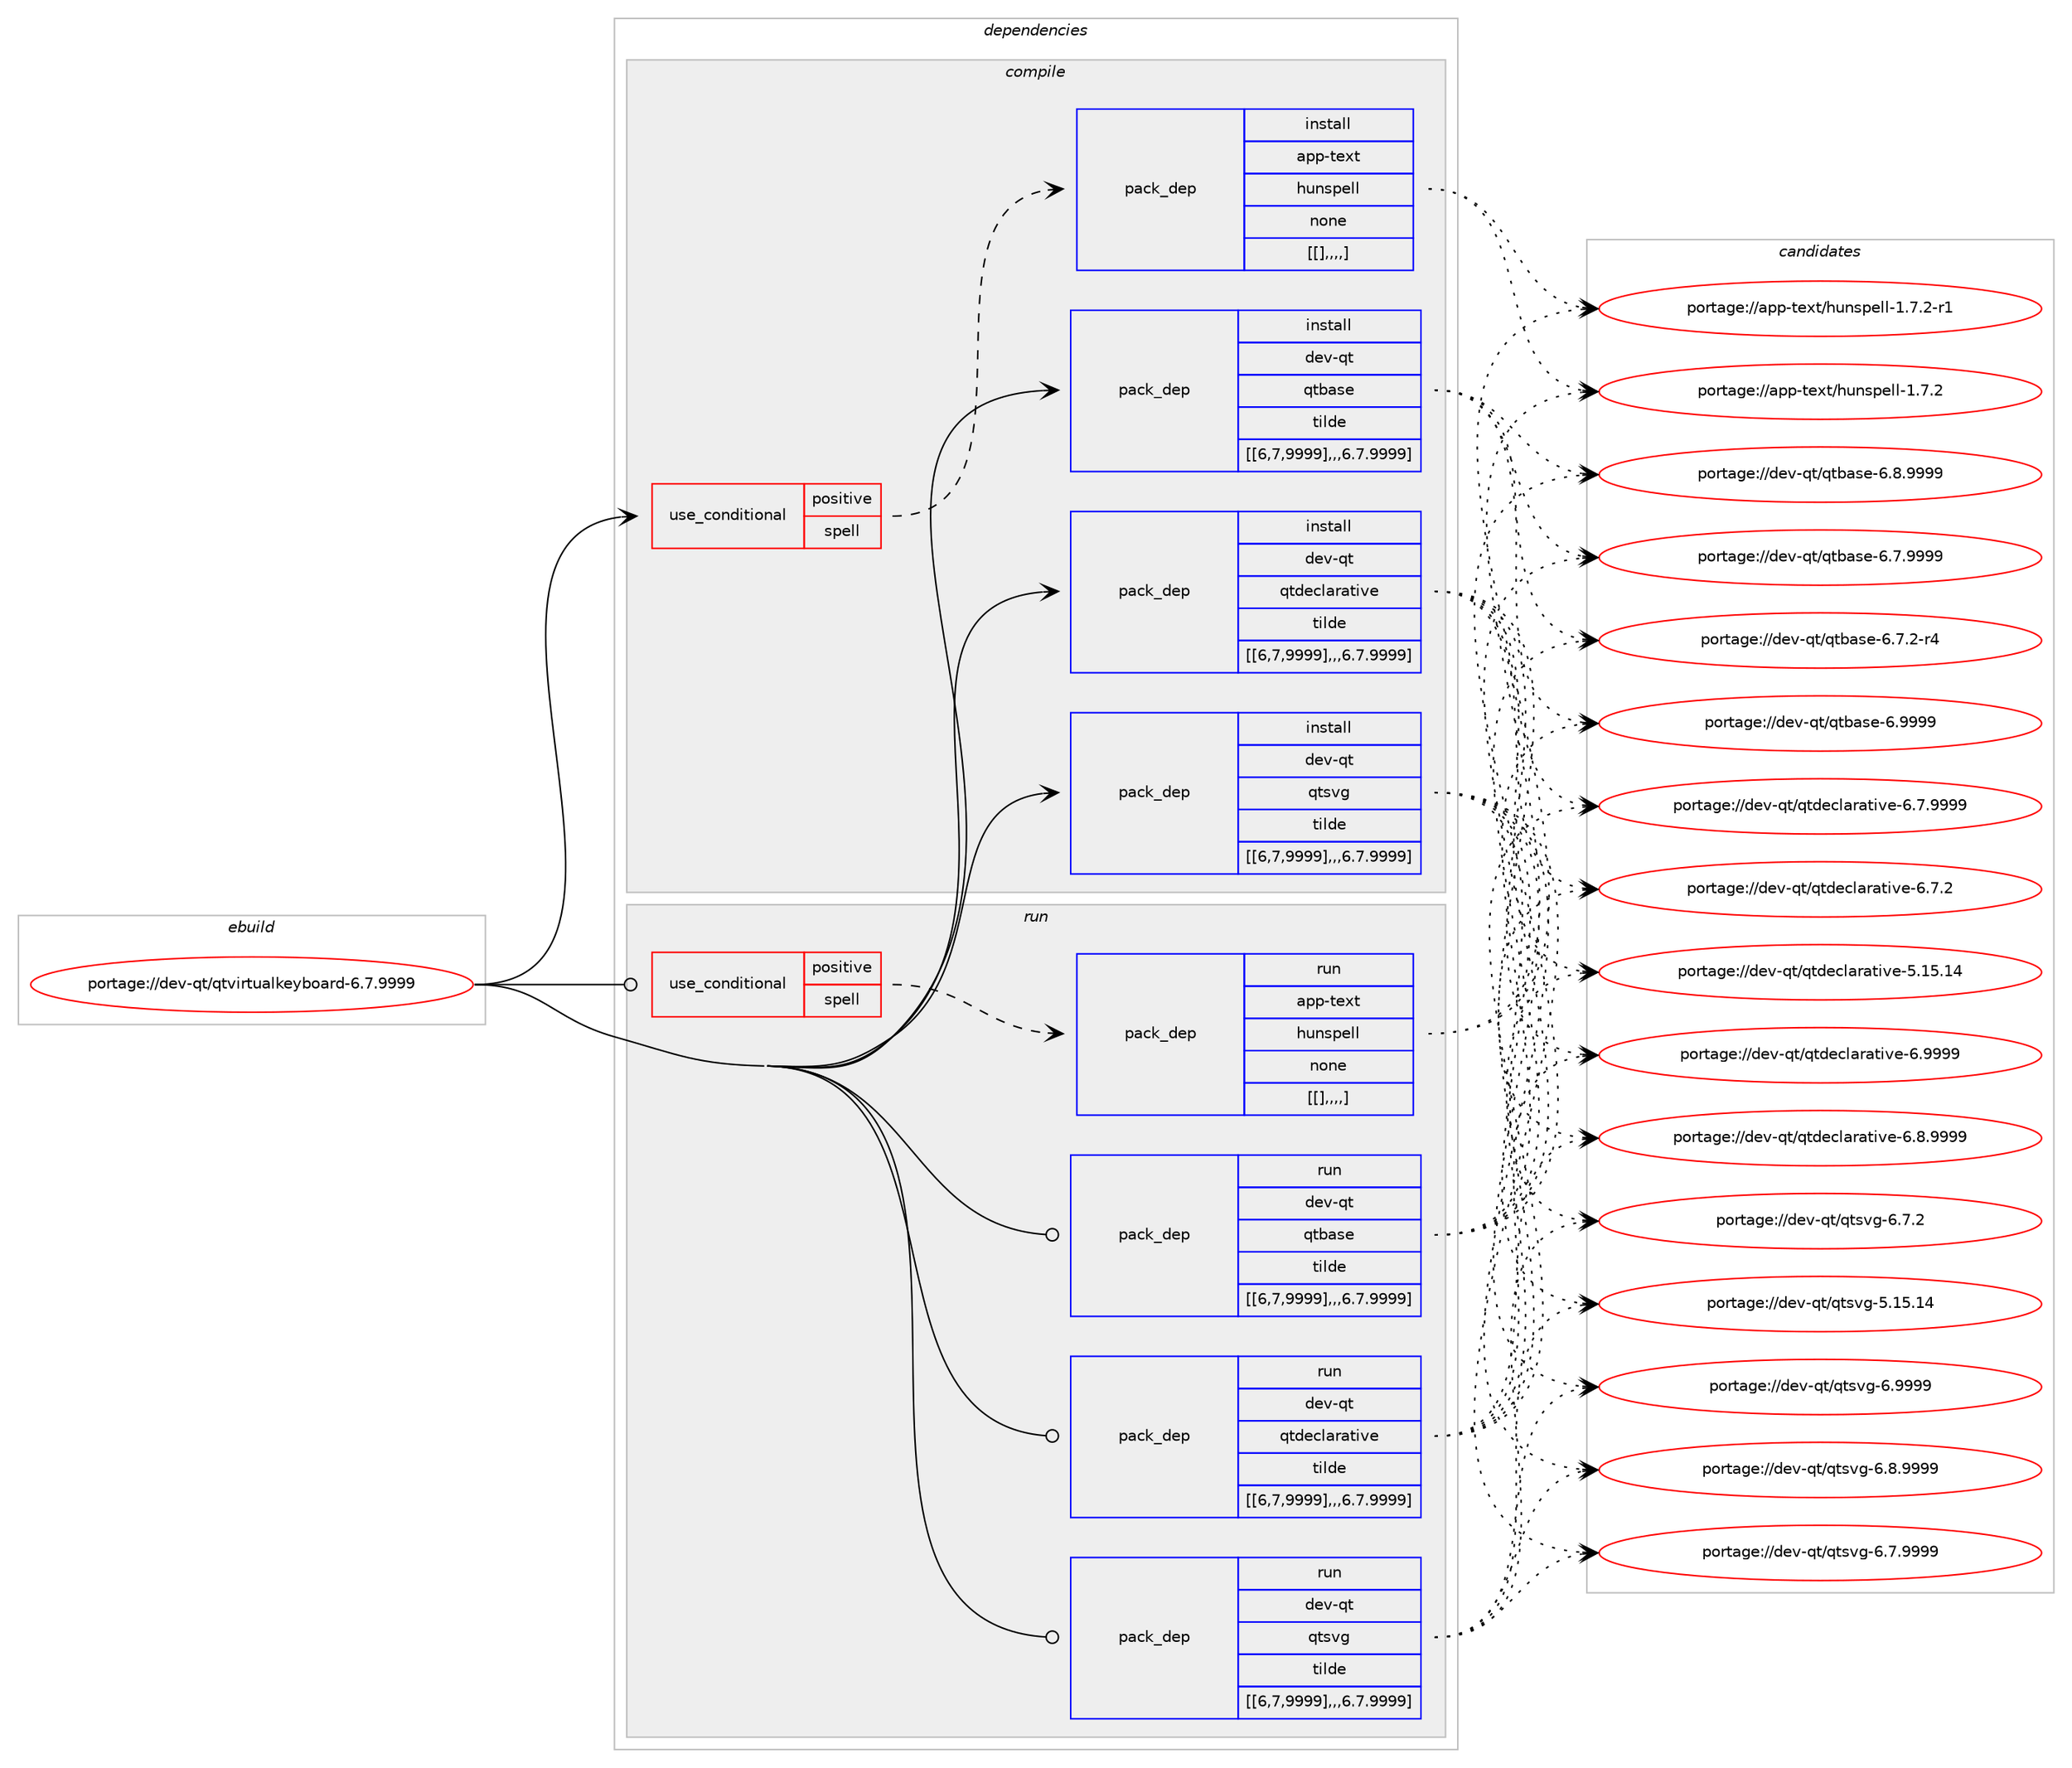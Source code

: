 digraph prolog {

# *************
# Graph options
# *************

newrank=true;
concentrate=true;
compound=true;
graph [rankdir=LR,fontname=Helvetica,fontsize=10,ranksep=1.5];#, ranksep=2.5, nodesep=0.2];
edge  [arrowhead=vee];
node  [fontname=Helvetica,fontsize=10];

# **********
# The ebuild
# **********

subgraph cluster_leftcol {
color=gray;
label=<<i>ebuild</i>>;
id [label="portage://dev-qt/qtvirtualkeyboard-6.7.9999", color=red, width=4, href="../dev-qt/qtvirtualkeyboard-6.7.9999.svg"];
}

# ****************
# The dependencies
# ****************

subgraph cluster_midcol {
color=gray;
label=<<i>dependencies</i>>;
subgraph cluster_compile {
fillcolor="#eeeeee";
style=filled;
label=<<i>compile</i>>;
subgraph cond44345 {
dependency174713 [label=<<TABLE BORDER="0" CELLBORDER="1" CELLSPACING="0" CELLPADDING="4"><TR><TD ROWSPAN="3" CELLPADDING="10">use_conditional</TD></TR><TR><TD>positive</TD></TR><TR><TD>spell</TD></TR></TABLE>>, shape=none, color=red];
subgraph pack129105 {
dependency174714 [label=<<TABLE BORDER="0" CELLBORDER="1" CELLSPACING="0" CELLPADDING="4" WIDTH="220"><TR><TD ROWSPAN="6" CELLPADDING="30">pack_dep</TD></TR><TR><TD WIDTH="110">install</TD></TR><TR><TD>app-text</TD></TR><TR><TD>hunspell</TD></TR><TR><TD>none</TD></TR><TR><TD>[[],,,,]</TD></TR></TABLE>>, shape=none, color=blue];
}
dependency174713:e -> dependency174714:w [weight=20,style="dashed",arrowhead="vee"];
}
id:e -> dependency174713:w [weight=20,style="solid",arrowhead="vee"];
subgraph pack129106 {
dependency174715 [label=<<TABLE BORDER="0" CELLBORDER="1" CELLSPACING="0" CELLPADDING="4" WIDTH="220"><TR><TD ROWSPAN="6" CELLPADDING="30">pack_dep</TD></TR><TR><TD WIDTH="110">install</TD></TR><TR><TD>dev-qt</TD></TR><TR><TD>qtbase</TD></TR><TR><TD>tilde</TD></TR><TR><TD>[[6,7,9999],,,6.7.9999]</TD></TR></TABLE>>, shape=none, color=blue];
}
id:e -> dependency174715:w [weight=20,style="solid",arrowhead="vee"];
subgraph pack129107 {
dependency174716 [label=<<TABLE BORDER="0" CELLBORDER="1" CELLSPACING="0" CELLPADDING="4" WIDTH="220"><TR><TD ROWSPAN="6" CELLPADDING="30">pack_dep</TD></TR><TR><TD WIDTH="110">install</TD></TR><TR><TD>dev-qt</TD></TR><TR><TD>qtdeclarative</TD></TR><TR><TD>tilde</TD></TR><TR><TD>[[6,7,9999],,,6.7.9999]</TD></TR></TABLE>>, shape=none, color=blue];
}
id:e -> dependency174716:w [weight=20,style="solid",arrowhead="vee"];
subgraph pack129108 {
dependency174717 [label=<<TABLE BORDER="0" CELLBORDER="1" CELLSPACING="0" CELLPADDING="4" WIDTH="220"><TR><TD ROWSPAN="6" CELLPADDING="30">pack_dep</TD></TR><TR><TD WIDTH="110">install</TD></TR><TR><TD>dev-qt</TD></TR><TR><TD>qtsvg</TD></TR><TR><TD>tilde</TD></TR><TR><TD>[[6,7,9999],,,6.7.9999]</TD></TR></TABLE>>, shape=none, color=blue];
}
id:e -> dependency174717:w [weight=20,style="solid",arrowhead="vee"];
}
subgraph cluster_compileandrun {
fillcolor="#eeeeee";
style=filled;
label=<<i>compile and run</i>>;
}
subgraph cluster_run {
fillcolor="#eeeeee";
style=filled;
label=<<i>run</i>>;
subgraph cond44346 {
dependency174718 [label=<<TABLE BORDER="0" CELLBORDER="1" CELLSPACING="0" CELLPADDING="4"><TR><TD ROWSPAN="3" CELLPADDING="10">use_conditional</TD></TR><TR><TD>positive</TD></TR><TR><TD>spell</TD></TR></TABLE>>, shape=none, color=red];
subgraph pack129109 {
dependency174719 [label=<<TABLE BORDER="0" CELLBORDER="1" CELLSPACING="0" CELLPADDING="4" WIDTH="220"><TR><TD ROWSPAN="6" CELLPADDING="30">pack_dep</TD></TR><TR><TD WIDTH="110">run</TD></TR><TR><TD>app-text</TD></TR><TR><TD>hunspell</TD></TR><TR><TD>none</TD></TR><TR><TD>[[],,,,]</TD></TR></TABLE>>, shape=none, color=blue];
}
dependency174718:e -> dependency174719:w [weight=20,style="dashed",arrowhead="vee"];
}
id:e -> dependency174718:w [weight=20,style="solid",arrowhead="odot"];
subgraph pack129110 {
dependency174720 [label=<<TABLE BORDER="0" CELLBORDER="1" CELLSPACING="0" CELLPADDING="4" WIDTH="220"><TR><TD ROWSPAN="6" CELLPADDING="30">pack_dep</TD></TR><TR><TD WIDTH="110">run</TD></TR><TR><TD>dev-qt</TD></TR><TR><TD>qtbase</TD></TR><TR><TD>tilde</TD></TR><TR><TD>[[6,7,9999],,,6.7.9999]</TD></TR></TABLE>>, shape=none, color=blue];
}
id:e -> dependency174720:w [weight=20,style="solid",arrowhead="odot"];
subgraph pack129111 {
dependency174721 [label=<<TABLE BORDER="0" CELLBORDER="1" CELLSPACING="0" CELLPADDING="4" WIDTH="220"><TR><TD ROWSPAN="6" CELLPADDING="30">pack_dep</TD></TR><TR><TD WIDTH="110">run</TD></TR><TR><TD>dev-qt</TD></TR><TR><TD>qtdeclarative</TD></TR><TR><TD>tilde</TD></TR><TR><TD>[[6,7,9999],,,6.7.9999]</TD></TR></TABLE>>, shape=none, color=blue];
}
id:e -> dependency174721:w [weight=20,style="solid",arrowhead="odot"];
subgraph pack129112 {
dependency174722 [label=<<TABLE BORDER="0" CELLBORDER="1" CELLSPACING="0" CELLPADDING="4" WIDTH="220"><TR><TD ROWSPAN="6" CELLPADDING="30">pack_dep</TD></TR><TR><TD WIDTH="110">run</TD></TR><TR><TD>dev-qt</TD></TR><TR><TD>qtsvg</TD></TR><TR><TD>tilde</TD></TR><TR><TD>[[6,7,9999],,,6.7.9999]</TD></TR></TABLE>>, shape=none, color=blue];
}
id:e -> dependency174722:w [weight=20,style="solid",arrowhead="odot"];
}
}

# **************
# The candidates
# **************

subgraph cluster_choices {
rank=same;
color=gray;
label=<<i>candidates</i>>;

subgraph choice129105 {
color=black;
nodesep=1;
choice9711211245116101120116471041171101151121011081084549465546504511449 [label="portage://app-text/hunspell-1.7.2-r1", color=red, width=4,href="../app-text/hunspell-1.7.2-r1.svg"];
choice971121124511610112011647104117110115112101108108454946554650 [label="portage://app-text/hunspell-1.7.2", color=red, width=4,href="../app-text/hunspell-1.7.2.svg"];
dependency174714:e -> choice9711211245116101120116471041171101151121011081084549465546504511449:w [style=dotted,weight="100"];
dependency174714:e -> choice971121124511610112011647104117110115112101108108454946554650:w [style=dotted,weight="100"];
}
subgraph choice129106 {
color=black;
nodesep=1;
choice1001011184511311647113116989711510145544657575757 [label="portage://dev-qt/qtbase-6.9999", color=red, width=4,href="../dev-qt/qtbase-6.9999.svg"];
choice10010111845113116471131169897115101455446564657575757 [label="portage://dev-qt/qtbase-6.8.9999", color=red, width=4,href="../dev-qt/qtbase-6.8.9999.svg"];
choice10010111845113116471131169897115101455446554657575757 [label="portage://dev-qt/qtbase-6.7.9999", color=red, width=4,href="../dev-qt/qtbase-6.7.9999.svg"];
choice100101118451131164711311698971151014554465546504511452 [label="portage://dev-qt/qtbase-6.7.2-r4", color=red, width=4,href="../dev-qt/qtbase-6.7.2-r4.svg"];
dependency174715:e -> choice1001011184511311647113116989711510145544657575757:w [style=dotted,weight="100"];
dependency174715:e -> choice10010111845113116471131169897115101455446564657575757:w [style=dotted,weight="100"];
dependency174715:e -> choice10010111845113116471131169897115101455446554657575757:w [style=dotted,weight="100"];
dependency174715:e -> choice100101118451131164711311698971151014554465546504511452:w [style=dotted,weight="100"];
}
subgraph choice129107 {
color=black;
nodesep=1;
choice100101118451131164711311610010199108971149711610511810145544657575757 [label="portage://dev-qt/qtdeclarative-6.9999", color=red, width=4,href="../dev-qt/qtdeclarative-6.9999.svg"];
choice1001011184511311647113116100101991089711497116105118101455446564657575757 [label="portage://dev-qt/qtdeclarative-6.8.9999", color=red, width=4,href="../dev-qt/qtdeclarative-6.8.9999.svg"];
choice1001011184511311647113116100101991089711497116105118101455446554657575757 [label="portage://dev-qt/qtdeclarative-6.7.9999", color=red, width=4,href="../dev-qt/qtdeclarative-6.7.9999.svg"];
choice1001011184511311647113116100101991089711497116105118101455446554650 [label="portage://dev-qt/qtdeclarative-6.7.2", color=red, width=4,href="../dev-qt/qtdeclarative-6.7.2.svg"];
choice10010111845113116471131161001019910897114971161051181014553464953464952 [label="portage://dev-qt/qtdeclarative-5.15.14", color=red, width=4,href="../dev-qt/qtdeclarative-5.15.14.svg"];
dependency174716:e -> choice100101118451131164711311610010199108971149711610511810145544657575757:w [style=dotted,weight="100"];
dependency174716:e -> choice1001011184511311647113116100101991089711497116105118101455446564657575757:w [style=dotted,weight="100"];
dependency174716:e -> choice1001011184511311647113116100101991089711497116105118101455446554657575757:w [style=dotted,weight="100"];
dependency174716:e -> choice1001011184511311647113116100101991089711497116105118101455446554650:w [style=dotted,weight="100"];
dependency174716:e -> choice10010111845113116471131161001019910897114971161051181014553464953464952:w [style=dotted,weight="100"];
}
subgraph choice129108 {
color=black;
nodesep=1;
choice100101118451131164711311611511810345544657575757 [label="portage://dev-qt/qtsvg-6.9999", color=red, width=4,href="../dev-qt/qtsvg-6.9999.svg"];
choice1001011184511311647113116115118103455446564657575757 [label="portage://dev-qt/qtsvg-6.8.9999", color=red, width=4,href="../dev-qt/qtsvg-6.8.9999.svg"];
choice1001011184511311647113116115118103455446554657575757 [label="portage://dev-qt/qtsvg-6.7.9999", color=red, width=4,href="../dev-qt/qtsvg-6.7.9999.svg"];
choice1001011184511311647113116115118103455446554650 [label="portage://dev-qt/qtsvg-6.7.2", color=red, width=4,href="../dev-qt/qtsvg-6.7.2.svg"];
choice10010111845113116471131161151181034553464953464952 [label="portage://dev-qt/qtsvg-5.15.14", color=red, width=4,href="../dev-qt/qtsvg-5.15.14.svg"];
dependency174717:e -> choice100101118451131164711311611511810345544657575757:w [style=dotted,weight="100"];
dependency174717:e -> choice1001011184511311647113116115118103455446564657575757:w [style=dotted,weight="100"];
dependency174717:e -> choice1001011184511311647113116115118103455446554657575757:w [style=dotted,weight="100"];
dependency174717:e -> choice1001011184511311647113116115118103455446554650:w [style=dotted,weight="100"];
dependency174717:e -> choice10010111845113116471131161151181034553464953464952:w [style=dotted,weight="100"];
}
subgraph choice129109 {
color=black;
nodesep=1;
choice9711211245116101120116471041171101151121011081084549465546504511449 [label="portage://app-text/hunspell-1.7.2-r1", color=red, width=4,href="../app-text/hunspell-1.7.2-r1.svg"];
choice971121124511610112011647104117110115112101108108454946554650 [label="portage://app-text/hunspell-1.7.2", color=red, width=4,href="../app-text/hunspell-1.7.2.svg"];
dependency174719:e -> choice9711211245116101120116471041171101151121011081084549465546504511449:w [style=dotted,weight="100"];
dependency174719:e -> choice971121124511610112011647104117110115112101108108454946554650:w [style=dotted,weight="100"];
}
subgraph choice129110 {
color=black;
nodesep=1;
choice1001011184511311647113116989711510145544657575757 [label="portage://dev-qt/qtbase-6.9999", color=red, width=4,href="../dev-qt/qtbase-6.9999.svg"];
choice10010111845113116471131169897115101455446564657575757 [label="portage://dev-qt/qtbase-6.8.9999", color=red, width=4,href="../dev-qt/qtbase-6.8.9999.svg"];
choice10010111845113116471131169897115101455446554657575757 [label="portage://dev-qt/qtbase-6.7.9999", color=red, width=4,href="../dev-qt/qtbase-6.7.9999.svg"];
choice100101118451131164711311698971151014554465546504511452 [label="portage://dev-qt/qtbase-6.7.2-r4", color=red, width=4,href="../dev-qt/qtbase-6.7.2-r4.svg"];
dependency174720:e -> choice1001011184511311647113116989711510145544657575757:w [style=dotted,weight="100"];
dependency174720:e -> choice10010111845113116471131169897115101455446564657575757:w [style=dotted,weight="100"];
dependency174720:e -> choice10010111845113116471131169897115101455446554657575757:w [style=dotted,weight="100"];
dependency174720:e -> choice100101118451131164711311698971151014554465546504511452:w [style=dotted,weight="100"];
}
subgraph choice129111 {
color=black;
nodesep=1;
choice100101118451131164711311610010199108971149711610511810145544657575757 [label="portage://dev-qt/qtdeclarative-6.9999", color=red, width=4,href="../dev-qt/qtdeclarative-6.9999.svg"];
choice1001011184511311647113116100101991089711497116105118101455446564657575757 [label="portage://dev-qt/qtdeclarative-6.8.9999", color=red, width=4,href="../dev-qt/qtdeclarative-6.8.9999.svg"];
choice1001011184511311647113116100101991089711497116105118101455446554657575757 [label="portage://dev-qt/qtdeclarative-6.7.9999", color=red, width=4,href="../dev-qt/qtdeclarative-6.7.9999.svg"];
choice1001011184511311647113116100101991089711497116105118101455446554650 [label="portage://dev-qt/qtdeclarative-6.7.2", color=red, width=4,href="../dev-qt/qtdeclarative-6.7.2.svg"];
choice10010111845113116471131161001019910897114971161051181014553464953464952 [label="portage://dev-qt/qtdeclarative-5.15.14", color=red, width=4,href="../dev-qt/qtdeclarative-5.15.14.svg"];
dependency174721:e -> choice100101118451131164711311610010199108971149711610511810145544657575757:w [style=dotted,weight="100"];
dependency174721:e -> choice1001011184511311647113116100101991089711497116105118101455446564657575757:w [style=dotted,weight="100"];
dependency174721:e -> choice1001011184511311647113116100101991089711497116105118101455446554657575757:w [style=dotted,weight="100"];
dependency174721:e -> choice1001011184511311647113116100101991089711497116105118101455446554650:w [style=dotted,weight="100"];
dependency174721:e -> choice10010111845113116471131161001019910897114971161051181014553464953464952:w [style=dotted,weight="100"];
}
subgraph choice129112 {
color=black;
nodesep=1;
choice100101118451131164711311611511810345544657575757 [label="portage://dev-qt/qtsvg-6.9999", color=red, width=4,href="../dev-qt/qtsvg-6.9999.svg"];
choice1001011184511311647113116115118103455446564657575757 [label="portage://dev-qt/qtsvg-6.8.9999", color=red, width=4,href="../dev-qt/qtsvg-6.8.9999.svg"];
choice1001011184511311647113116115118103455446554657575757 [label="portage://dev-qt/qtsvg-6.7.9999", color=red, width=4,href="../dev-qt/qtsvg-6.7.9999.svg"];
choice1001011184511311647113116115118103455446554650 [label="portage://dev-qt/qtsvg-6.7.2", color=red, width=4,href="../dev-qt/qtsvg-6.7.2.svg"];
choice10010111845113116471131161151181034553464953464952 [label="portage://dev-qt/qtsvg-5.15.14", color=red, width=4,href="../dev-qt/qtsvg-5.15.14.svg"];
dependency174722:e -> choice100101118451131164711311611511810345544657575757:w [style=dotted,weight="100"];
dependency174722:e -> choice1001011184511311647113116115118103455446564657575757:w [style=dotted,weight="100"];
dependency174722:e -> choice1001011184511311647113116115118103455446554657575757:w [style=dotted,weight="100"];
dependency174722:e -> choice1001011184511311647113116115118103455446554650:w [style=dotted,weight="100"];
dependency174722:e -> choice10010111845113116471131161151181034553464953464952:w [style=dotted,weight="100"];
}
}

}
